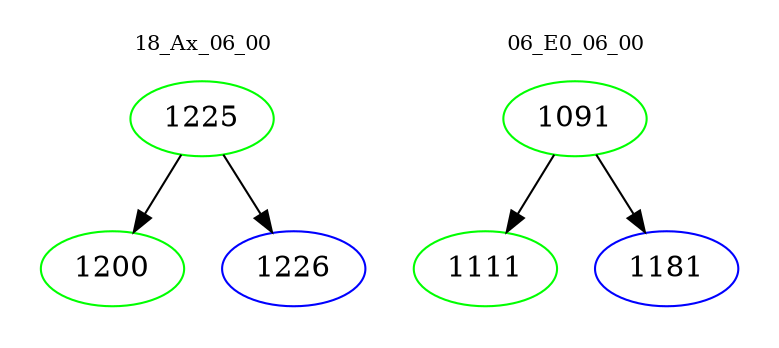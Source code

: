 digraph{
subgraph cluster_0 {
color = white
label = "18_Ax_06_00";
fontsize=10;
T0_1225 [label="1225", color="green"]
T0_1225 -> T0_1200 [color="black"]
T0_1200 [label="1200", color="green"]
T0_1225 -> T0_1226 [color="black"]
T0_1226 [label="1226", color="blue"]
}
subgraph cluster_1 {
color = white
label = "06_E0_06_00";
fontsize=10;
T1_1091 [label="1091", color="green"]
T1_1091 -> T1_1111 [color="black"]
T1_1111 [label="1111", color="green"]
T1_1091 -> T1_1181 [color="black"]
T1_1181 [label="1181", color="blue"]
}
}

